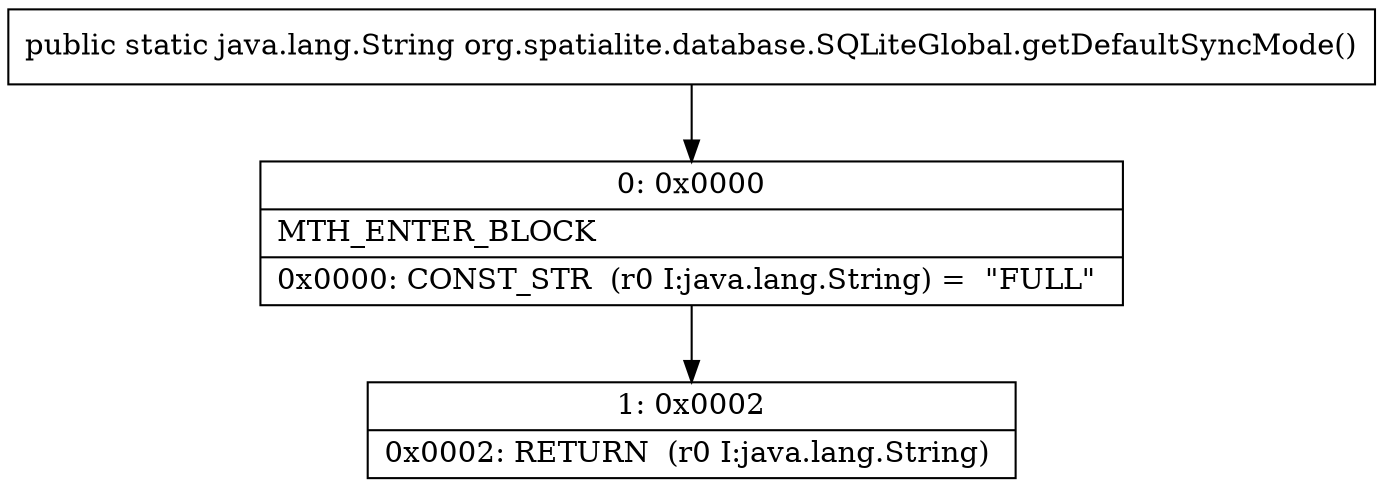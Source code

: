 digraph "CFG fororg.spatialite.database.SQLiteGlobal.getDefaultSyncMode()Ljava\/lang\/String;" {
Node_0 [shape=record,label="{0\:\ 0x0000|MTH_ENTER_BLOCK\l|0x0000: CONST_STR  (r0 I:java.lang.String) =  \"FULL\" \l}"];
Node_1 [shape=record,label="{1\:\ 0x0002|0x0002: RETURN  (r0 I:java.lang.String) \l}"];
MethodNode[shape=record,label="{public static java.lang.String org.spatialite.database.SQLiteGlobal.getDefaultSyncMode() }"];
MethodNode -> Node_0;
Node_0 -> Node_1;
}

